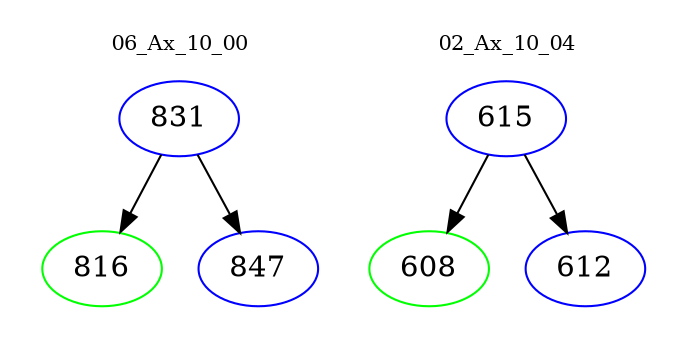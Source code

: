 digraph{
subgraph cluster_0 {
color = white
label = "06_Ax_10_00";
fontsize=10;
T0_831 [label="831", color="blue"]
T0_831 -> T0_816 [color="black"]
T0_816 [label="816", color="green"]
T0_831 -> T0_847 [color="black"]
T0_847 [label="847", color="blue"]
}
subgraph cluster_1 {
color = white
label = "02_Ax_10_04";
fontsize=10;
T1_615 [label="615", color="blue"]
T1_615 -> T1_608 [color="black"]
T1_608 [label="608", color="green"]
T1_615 -> T1_612 [color="black"]
T1_612 [label="612", color="blue"]
}
}
